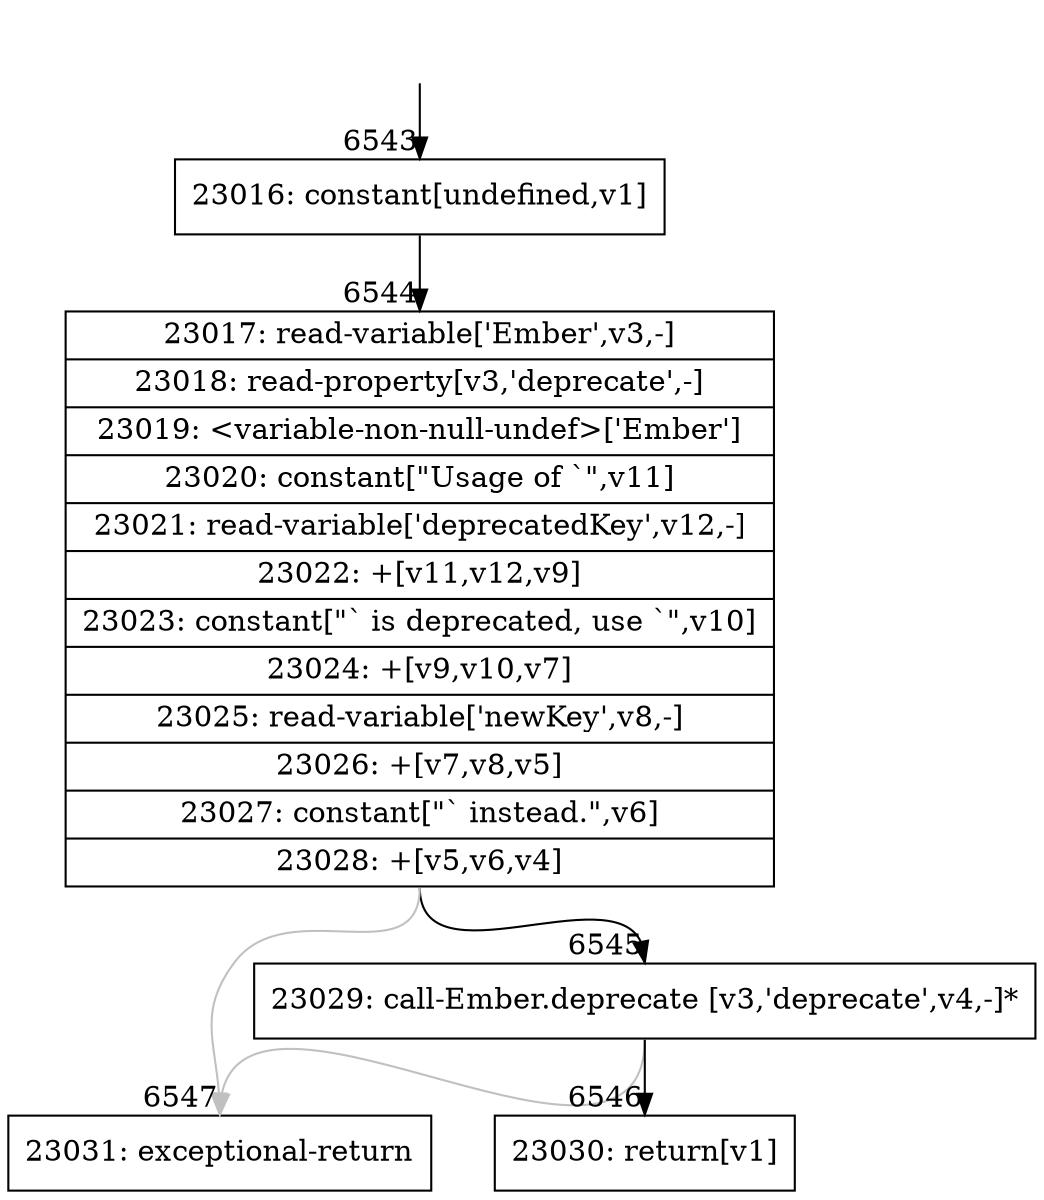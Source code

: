 digraph {
rankdir="TD"
BB_entry536[shape=none,label=""];
BB_entry536 -> BB6543 [tailport=s, headport=n, headlabel="    6543"]
BB6543 [shape=record label="{23016: constant[undefined,v1]}" ] 
BB6543 -> BB6544 [tailport=s, headport=n, headlabel="      6544"]
BB6544 [shape=record label="{23017: read-variable['Ember',v3,-]|23018: read-property[v3,'deprecate',-]|23019: \<variable-non-null-undef\>['Ember']|23020: constant[\"Usage of `\",v11]|23021: read-variable['deprecatedKey',v12,-]|23022: +[v11,v12,v9]|23023: constant[\"` is deprecated, use `\",v10]|23024: +[v9,v10,v7]|23025: read-variable['newKey',v8,-]|23026: +[v7,v8,v5]|23027: constant[\"` instead.\",v6]|23028: +[v5,v6,v4]}" ] 
BB6544 -> BB6545 [tailport=s, headport=n, headlabel="      6545"]
BB6544 -> BB6547 [tailport=s, headport=n, color=gray, headlabel="      6547"]
BB6545 [shape=record label="{23029: call-Ember.deprecate [v3,'deprecate',v4,-]*}" ] 
BB6545 -> BB6546 [tailport=s, headport=n, headlabel="      6546"]
BB6545 -> BB6547 [tailport=s, headport=n, color=gray]
BB6546 [shape=record label="{23030: return[v1]}" ] 
BB6547 [shape=record label="{23031: exceptional-return}" ] 
//#$~ 12243
}
